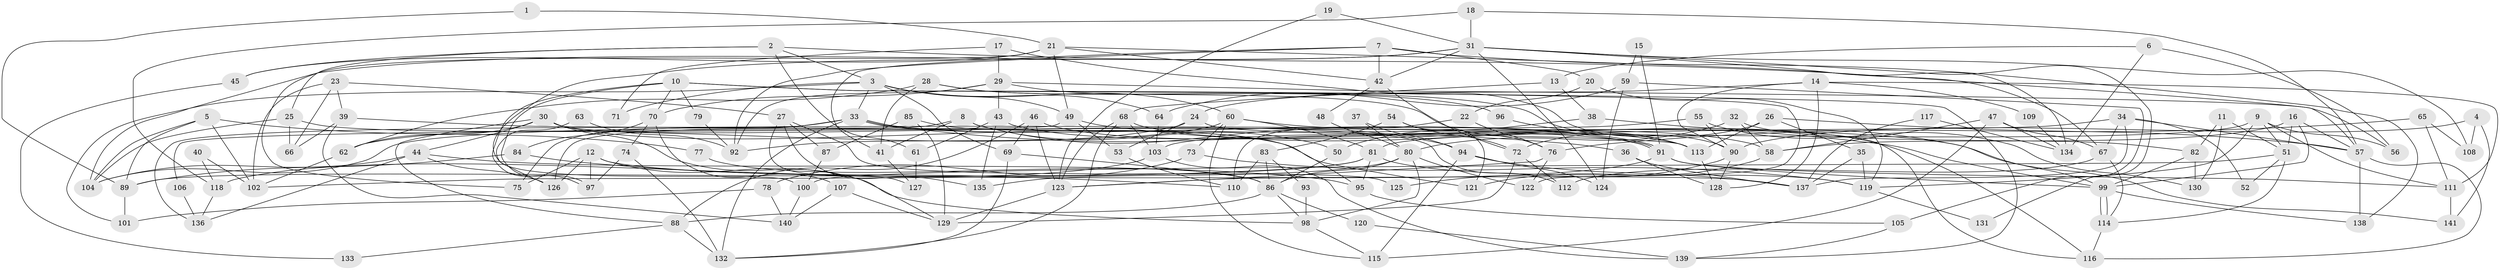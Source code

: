 // Generated by graph-tools (version 1.1) at 2025/50/03/09/25 03:50:08]
// undirected, 141 vertices, 282 edges
graph export_dot {
graph [start="1"]
  node [color=gray90,style=filled];
  1;
  2;
  3;
  4;
  5;
  6;
  7;
  8;
  9;
  10;
  11;
  12;
  13;
  14;
  15;
  16;
  17;
  18;
  19;
  20;
  21;
  22;
  23;
  24;
  25;
  26;
  27;
  28;
  29;
  30;
  31;
  32;
  33;
  34;
  35;
  36;
  37;
  38;
  39;
  40;
  41;
  42;
  43;
  44;
  45;
  46;
  47;
  48;
  49;
  50;
  51;
  52;
  53;
  54;
  55;
  56;
  57;
  58;
  59;
  60;
  61;
  62;
  63;
  64;
  65;
  66;
  67;
  68;
  69;
  70;
  71;
  72;
  73;
  74;
  75;
  76;
  77;
  78;
  79;
  80;
  81;
  82;
  83;
  84;
  85;
  86;
  87;
  88;
  89;
  90;
  91;
  92;
  93;
  94;
  95;
  96;
  97;
  98;
  99;
  100;
  101;
  102;
  103;
  104;
  105;
  106;
  107;
  108;
  109;
  110;
  111;
  112;
  113;
  114;
  115;
  116;
  117;
  118;
  119;
  120;
  121;
  122;
  123;
  124;
  125;
  126;
  127;
  128;
  129;
  130;
  131;
  132;
  133;
  134;
  135;
  136;
  137;
  138;
  139;
  140;
  141;
  1 -- 21;
  1 -- 89;
  2 -- 25;
  2 -- 3;
  2 -- 45;
  2 -- 57;
  2 -- 61;
  3 -- 69;
  3 -- 33;
  3 -- 49;
  3 -- 60;
  3 -- 64;
  3 -- 71;
  3 -- 101;
  4 -- 141;
  4 -- 108;
  4 -- 90;
  5 -- 104;
  5 -- 89;
  5 -- 77;
  5 -- 102;
  6 -- 56;
  6 -- 134;
  6 -- 13;
  7 -- 42;
  7 -- 138;
  7 -- 20;
  7 -- 41;
  7 -- 92;
  8 -- 41;
  8 -- 94;
  8 -- 50;
  8 -- 126;
  9 -- 119;
  9 -- 111;
  9 -- 51;
  9 -- 56;
  9 -- 103;
  10 -- 122;
  10 -- 97;
  10 -- 97;
  10 -- 70;
  10 -- 79;
  10 -- 139;
  11 -- 130;
  11 -- 51;
  11 -- 82;
  12 -- 137;
  12 -- 97;
  12 -- 75;
  12 -- 98;
  12 -- 126;
  13 -- 68;
  13 -- 38;
  14 -- 24;
  14 -- 90;
  14 -- 109;
  14 -- 111;
  14 -- 128;
  15 -- 59;
  15 -- 91;
  16 -- 99;
  16 -- 57;
  16 -- 51;
  16 -- 58;
  17 -- 29;
  17 -- 90;
  17 -- 71;
  18 -- 57;
  18 -- 31;
  18 -- 118;
  19 -- 31;
  19 -- 123;
  20 -- 119;
  20 -- 22;
  21 -- 67;
  21 -- 49;
  21 -- 42;
  21 -- 45;
  21 -- 75;
  22 -- 110;
  22 -- 76;
  23 -- 102;
  23 -- 27;
  23 -- 39;
  23 -- 66;
  24 -- 116;
  24 -- 62;
  24 -- 53;
  25 -- 91;
  25 -- 66;
  25 -- 104;
  26 -- 72;
  26 -- 57;
  26 -- 35;
  26 -- 113;
  27 -- 135;
  27 -- 127;
  27 -- 87;
  27 -- 125;
  28 -- 113;
  28 -- 62;
  28 -- 41;
  28 -- 96;
  29 -- 76;
  29 -- 92;
  29 -- 43;
  29 -- 56;
  29 -- 70;
  30 -- 112;
  30 -- 129;
  30 -- 44;
  30 -- 62;
  30 -- 88;
  30 -- 121;
  31 -- 42;
  31 -- 104;
  31 -- 100;
  31 -- 108;
  31 -- 124;
  31 -- 131;
  31 -- 134;
  32 -- 58;
  32 -- 82;
  32 -- 80;
  33 -- 91;
  33 -- 91;
  33 -- 75;
  33 -- 36;
  33 -- 132;
  33 -- 136;
  34 -- 137;
  34 -- 57;
  34 -- 52;
  34 -- 67;
  34 -- 81;
  35 -- 137;
  35 -- 119;
  36 -- 128;
  36 -- 137;
  37 -- 80;
  37 -- 94;
  38 -- 50;
  38 -- 99;
  39 -- 140;
  39 -- 66;
  39 -- 113;
  40 -- 118;
  40 -- 102;
  41 -- 127;
  42 -- 72;
  42 -- 48;
  43 -- 113;
  43 -- 61;
  43 -- 135;
  44 -- 126;
  44 -- 95;
  44 -- 104;
  44 -- 136;
  45 -- 133;
  46 -- 69;
  46 -- 88;
  46 -- 58;
  46 -- 123;
  47 -- 67;
  47 -- 58;
  47 -- 115;
  47 -- 134;
  48 -- 80;
  49 -- 99;
  49 -- 53;
  49 -- 106;
  50 -- 86;
  51 -- 52;
  51 -- 100;
  51 -- 114;
  53 -- 110;
  54 -- 83;
  54 -- 121;
  54 -- 72;
  55 -- 90;
  55 -- 104;
  55 -- 130;
  57 -- 116;
  57 -- 138;
  58 -- 121;
  59 -- 105;
  59 -- 64;
  59 -- 124;
  60 -- 115;
  60 -- 73;
  60 -- 81;
  60 -- 92;
  60 -- 141;
  61 -- 127;
  62 -- 102;
  63 -- 126;
  63 -- 92;
  64 -- 103;
  65 -- 111;
  65 -- 76;
  65 -- 108;
  67 -- 114;
  67 -- 112;
  68 -- 123;
  68 -- 103;
  68 -- 116;
  68 -- 132;
  69 -- 132;
  69 -- 86;
  70 -- 74;
  70 -- 84;
  70 -- 107;
  72 -- 129;
  72 -- 112;
  73 -- 119;
  73 -- 78;
  74 -- 132;
  74 -- 97;
  76 -- 123;
  76 -- 122;
  77 -- 86;
  78 -- 140;
  78 -- 101;
  79 -- 92;
  80 -- 98;
  80 -- 86;
  80 -- 122;
  80 -- 135;
  81 -- 89;
  81 -- 95;
  81 -- 102;
  81 -- 119;
  82 -- 99;
  82 -- 130;
  83 -- 86;
  83 -- 110;
  83 -- 93;
  84 -- 89;
  84 -- 110;
  85 -- 87;
  85 -- 95;
  85 -- 129;
  86 -- 88;
  86 -- 98;
  86 -- 120;
  87 -- 100;
  88 -- 132;
  88 -- 133;
  89 -- 101;
  90 -- 128;
  90 -- 125;
  91 -- 99;
  91 -- 111;
  91 -- 123;
  93 -- 98;
  94 -- 115;
  94 -- 124;
  94 -- 137;
  95 -- 105;
  96 -- 113;
  98 -- 115;
  99 -- 114;
  99 -- 114;
  99 -- 138;
  100 -- 140;
  103 -- 118;
  103 -- 139;
  105 -- 139;
  106 -- 136;
  107 -- 129;
  107 -- 140;
  109 -- 134;
  111 -- 141;
  113 -- 128;
  114 -- 116;
  117 -- 134;
  117 -- 137;
  118 -- 136;
  119 -- 131;
  120 -- 139;
  123 -- 129;
}
